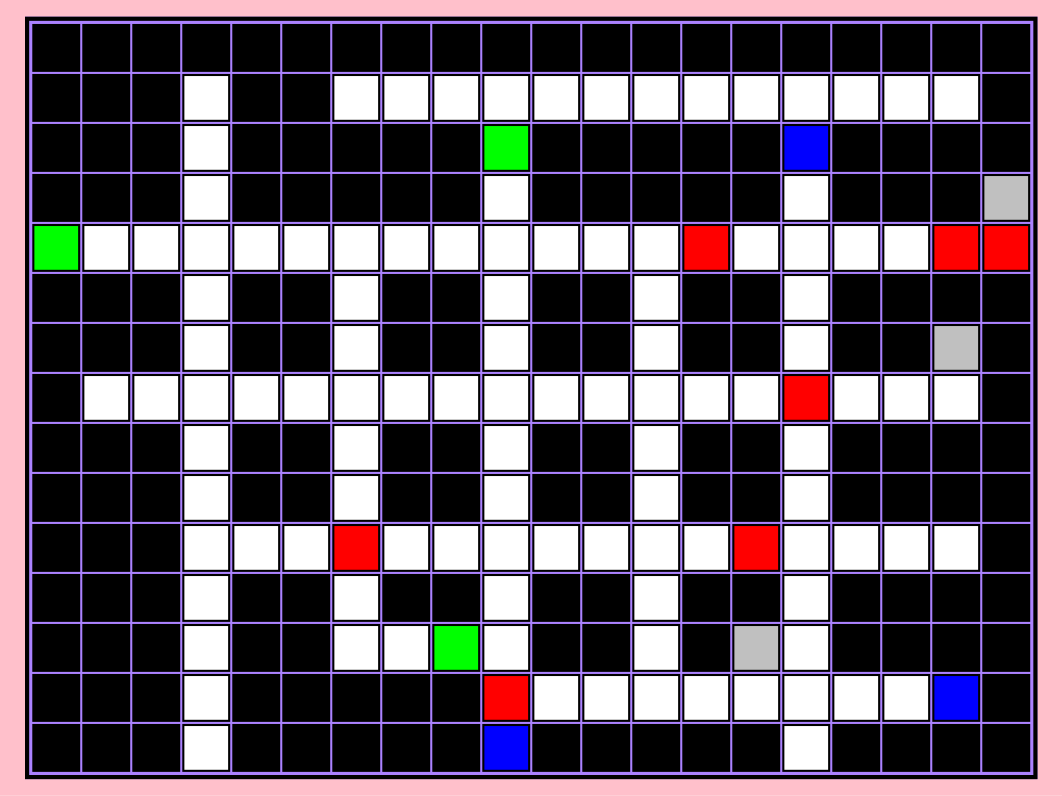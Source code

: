digraph G { bgcolor="pink"
fontname="Helvetica,Arial,sans-serif" 
node [fontname="Helvetica,Arial,sans-serif"] 
edge [fontname="Helvetica,Arial,sans-serif"] 
a0 [shape = "none", label=< 
<TABLE border="2" cellspacing="2" cellpadding="10" bgcolor="mediumpurple1"> 
<TR> 
<TD border="1"  bgcolor="black"  gradientangle="270"></TD>
<TD border="1"  bgcolor="black"  gradientangle="270"></TD>
<TD border="1"  bgcolor="black"  gradientangle="270"></TD>
<TD border="1"  bgcolor="black"  gradientangle="270"></TD>
<TD border="1"  bgcolor="black"  gradientangle="270"></TD>
<TD border="1"  bgcolor="black"  gradientangle="270"></TD>
<TD border="1"  bgcolor="black"  gradientangle="270"></TD>
<TD border="1"  bgcolor="black"  gradientangle="270"></TD>
<TD border="1"  bgcolor="black"  gradientangle="270"></TD>
<TD border="1"  bgcolor="black"  gradientangle="270"></TD>
<TD border="1"  bgcolor="black"  gradientangle="270"></TD>
<TD border="1"  bgcolor="black"  gradientangle="270"></TD>
<TD border="1"  bgcolor="black"  gradientangle="270"></TD>
<TD border="1"  bgcolor="black"  gradientangle="270"></TD>
<TD border="1"  bgcolor="black"  gradientangle="270"></TD>
<TD border="1"  bgcolor="black"  gradientangle="270"></TD>
<TD border="1"  bgcolor="black"  gradientangle="270"></TD>
<TD border="1"  bgcolor="black"  gradientangle="270"></TD>
<TD border="1"  bgcolor="black"  gradientangle="270"></TD>
<TD border="1"  bgcolor="black"  gradientangle="270"></TD>
</TR>
<TR> 
<TD border="1"  bgcolor="black"  gradientangle="270"></TD>
<TD border="1"  bgcolor="black"  gradientangle="270"></TD>
<TD border="1"  bgcolor="black"  gradientangle="270"></TD>
<TD border="1"  bgcolor="white"  gradientangle="270"></TD>
<TD border="1"  bgcolor="black"  gradientangle="270"></TD>
<TD border="1"  bgcolor="black"  gradientangle="270"></TD>
<TD border="1"  bgcolor="white"  gradientangle="270"></TD>
<TD border="1"  bgcolor="white"  gradientangle="270"></TD>
<TD border="1"  bgcolor="white"  gradientangle="270"></TD>
<TD border="1"  bgcolor="white"  gradientangle="270"></TD>
<TD border="1"  bgcolor="white"  gradientangle="270"></TD>
<TD border="1"  bgcolor="white"  gradientangle="270"></TD>
<TD border="1"  bgcolor="white"  gradientangle="270"></TD>
<TD border="1"  bgcolor="white"  gradientangle="270"></TD>
<TD border="1"  bgcolor="white"  gradientangle="270"></TD>
<TD border="1"  bgcolor="white"  gradientangle="270"></TD>
<TD border="1"  bgcolor="white"  gradientangle="270"></TD>
<TD border="1"  bgcolor="white"  gradientangle="270"></TD>
<TD border="1"  bgcolor="white"  gradientangle="270"></TD>
<TD border="1"  bgcolor="black"  gradientangle="270"></TD>
</TR>
<TR> 
<TD border="1"  bgcolor="black"  gradientangle="270"></TD>
<TD border="1"  bgcolor="black"  gradientangle="270"></TD>
<TD border="1"  bgcolor="black"  gradientangle="270"></TD>
<TD border="1"  bgcolor="white"  gradientangle="270"></TD>
<TD border="1"  bgcolor="black"  gradientangle="270"></TD>
<TD border="1"  bgcolor="black"  gradientangle="270"></TD>
<TD border="1"  bgcolor="black"  gradientangle="270"></TD>
<TD border="1"  bgcolor="black"  gradientangle="270"></TD>
<TD border="1"  bgcolor="black"  gradientangle="270"></TD>
<TD border="1"  bgcolor="green"  gradientangle="270"></TD>
<TD border="1"  bgcolor="black"  gradientangle="270"></TD>
<TD border="1"  bgcolor="black"  gradientangle="270"></TD>
<TD border="1"  bgcolor="black"  gradientangle="270"></TD>
<TD border="1"  bgcolor="black"  gradientangle="270"></TD>
<TD border="1"  bgcolor="black"  gradientangle="270"></TD>
<TD border="1"  bgcolor="blue"  gradientangle="270"></TD>
<TD border="1"  bgcolor="black"  gradientangle="270"></TD>
<TD border="1"  bgcolor="black"  gradientangle="270"></TD>
<TD border="1"  bgcolor="black"  gradientangle="270"></TD>
<TD border="1"  bgcolor="black"  gradientangle="270"></TD>
</TR>
<TR> 
<TD border="1"  bgcolor="black"  gradientangle="270"></TD>
<TD border="1"  bgcolor="black"  gradientangle="270"></TD>
<TD border="1"  bgcolor="black"  gradientangle="270"></TD>
<TD border="1"  bgcolor="white"  gradientangle="270"></TD>
<TD border="1"  bgcolor="black"  gradientangle="270"></TD>
<TD border="1"  bgcolor="black"  gradientangle="270"></TD>
<TD border="1"  bgcolor="black"  gradientangle="270"></TD>
<TD border="1"  bgcolor="black"  gradientangle="270"></TD>
<TD border="1"  bgcolor="black"  gradientangle="270"></TD>
<TD border="1"  bgcolor="white"  gradientangle="270"></TD>
<TD border="1"  bgcolor="black"  gradientangle="270"></TD>
<TD border="1"  bgcolor="black"  gradientangle="270"></TD>
<TD border="1"  bgcolor="black"  gradientangle="270"></TD>
<TD border="1"  bgcolor="black"  gradientangle="270"></TD>
<TD border="1"  bgcolor="black"  gradientangle="270"></TD>
<TD border="1"  bgcolor="white"  gradientangle="270"></TD>
<TD border="1"  bgcolor="black"  gradientangle="270"></TD>
<TD border="1"  bgcolor="black"  gradientangle="270"></TD>
<TD border="1"  bgcolor="black"  gradientangle="270"></TD>
<TD border="1"  bgcolor="gray"  gradientangle="270"></TD>
</TR>
<TR> 
<TD border="1"  bgcolor="green"  gradientangle="270"></TD>
<TD border="1"  bgcolor="white"  gradientangle="270"></TD>
<TD border="1"  bgcolor="white"  gradientangle="270"></TD>
<TD border="1"  bgcolor="white"  gradientangle="270"></TD>
<TD border="1"  bgcolor="white"  gradientangle="270"></TD>
<TD border="1"  bgcolor="white"  gradientangle="270"></TD>
<TD border="1"  bgcolor="white"  gradientangle="270"></TD>
<TD border="1"  bgcolor="white"  gradientangle="270"></TD>
<TD border="1"  bgcolor="white"  gradientangle="270"></TD>
<TD border="1"  bgcolor="white"  gradientangle="270"></TD>
<TD border="1"  bgcolor="white"  gradientangle="270"></TD>
<TD border="1"  bgcolor="white"  gradientangle="270"></TD>
<TD border="1"  bgcolor="white"  gradientangle="270"></TD>
<TD border="1"  bgcolor="red"  gradientangle="270"></TD>
<TD border="1"  bgcolor="white"  gradientangle="270"></TD>
<TD border="1"  bgcolor="white"  gradientangle="270"></TD>
<TD border="1"  bgcolor="white"  gradientangle="270"></TD>
<TD border="1"  bgcolor="white"  gradientangle="270"></TD>
<TD border="1"  bgcolor="red"  gradientangle="270"></TD>
<TD border="1"  bgcolor="red"  gradientangle="270"></TD>
</TR>
<TR> 
<TD border="1"  bgcolor="black"  gradientangle="270"></TD>
<TD border="1"  bgcolor="black"  gradientangle="270"></TD>
<TD border="1"  bgcolor="black"  gradientangle="270"></TD>
<TD border="1"  bgcolor="white"  gradientangle="270"></TD>
<TD border="1"  bgcolor="black"  gradientangle="270"></TD>
<TD border="1"  bgcolor="black"  gradientangle="270"></TD>
<TD border="1"  bgcolor="white"  gradientangle="270"></TD>
<TD border="1"  bgcolor="black"  gradientangle="270"></TD>
<TD border="1"  bgcolor="black"  gradientangle="270"></TD>
<TD border="1"  bgcolor="white"  gradientangle="270"></TD>
<TD border="1"  bgcolor="black"  gradientangle="270"></TD>
<TD border="1"  bgcolor="black"  gradientangle="270"></TD>
<TD border="1"  bgcolor="white"  gradientangle="270"></TD>
<TD border="1"  bgcolor="black"  gradientangle="270"></TD>
<TD border="1"  bgcolor="black"  gradientangle="270"></TD>
<TD border="1"  bgcolor="white"  gradientangle="270"></TD>
<TD border="1"  bgcolor="black"  gradientangle="270"></TD>
<TD border="1"  bgcolor="black"  gradientangle="270"></TD>
<TD border="1"  bgcolor="black"  gradientangle="270"></TD>
<TD border="1"  bgcolor="black"  gradientangle="270"></TD>
</TR>
<TR> 
<TD border="1"  bgcolor="black"  gradientangle="270"></TD>
<TD border="1"  bgcolor="black"  gradientangle="270"></TD>
<TD border="1"  bgcolor="black"  gradientangle="270"></TD>
<TD border="1"  bgcolor="white"  gradientangle="270"></TD>
<TD border="1"  bgcolor="black"  gradientangle="270"></TD>
<TD border="1"  bgcolor="black"  gradientangle="270"></TD>
<TD border="1"  bgcolor="white"  gradientangle="270"></TD>
<TD border="1"  bgcolor="black"  gradientangle="270"></TD>
<TD border="1"  bgcolor="black"  gradientangle="270"></TD>
<TD border="1"  bgcolor="white"  gradientangle="270"></TD>
<TD border="1"  bgcolor="black"  gradientangle="270"></TD>
<TD border="1"  bgcolor="black"  gradientangle="270"></TD>
<TD border="1"  bgcolor="white"  gradientangle="270"></TD>
<TD border="1"  bgcolor="black"  gradientangle="270"></TD>
<TD border="1"  bgcolor="black"  gradientangle="270"></TD>
<TD border="1"  bgcolor="white"  gradientangle="270"></TD>
<TD border="1"  bgcolor="black"  gradientangle="270"></TD>
<TD border="1"  bgcolor="black"  gradientangle="270"></TD>
<TD border="1"  bgcolor="gray"  gradientangle="270"></TD>
<TD border="1"  bgcolor="black"  gradientangle="270"></TD>
</TR>
<TR> 
<TD border="1"  bgcolor="black"  gradientangle="270"></TD>
<TD border="1"  bgcolor="white"  gradientangle="270"></TD>
<TD border="1"  bgcolor="white"  gradientangle="270"></TD>
<TD border="1"  bgcolor="white"  gradientangle="270"></TD>
<TD border="1"  bgcolor="white"  gradientangle="270"></TD>
<TD border="1"  bgcolor="white"  gradientangle="270"></TD>
<TD border="1"  bgcolor="white"  gradientangle="270"></TD>
<TD border="1"  bgcolor="white"  gradientangle="270"></TD>
<TD border="1"  bgcolor="white"  gradientangle="270"></TD>
<TD border="1"  bgcolor="white"  gradientangle="270"></TD>
<TD border="1"  bgcolor="white"  gradientangle="270"></TD>
<TD border="1"  bgcolor="white"  gradientangle="270"></TD>
<TD border="1"  bgcolor="white"  gradientangle="270"></TD>
<TD border="1"  bgcolor="white"  gradientangle="270"></TD>
<TD border="1"  bgcolor="white"  gradientangle="270"></TD>
<TD border="1"  bgcolor="red"  gradientangle="270"></TD>
<TD border="1"  bgcolor="white"  gradientangle="270"></TD>
<TD border="1"  bgcolor="white"  gradientangle="270"></TD>
<TD border="1"  bgcolor="white"  gradientangle="270"></TD>
<TD border="1"  bgcolor="black"  gradientangle="270"></TD>
</TR>
<TR> 
<TD border="1"  bgcolor="black"  gradientangle="270"></TD>
<TD border="1"  bgcolor="black"  gradientangle="270"></TD>
<TD border="1"  bgcolor="black"  gradientangle="270"></TD>
<TD border="1"  bgcolor="white"  gradientangle="270"></TD>
<TD border="1"  bgcolor="black"  gradientangle="270"></TD>
<TD border="1"  bgcolor="black"  gradientangle="270"></TD>
<TD border="1"  bgcolor="white"  gradientangle="270"></TD>
<TD border="1"  bgcolor="black"  gradientangle="270"></TD>
<TD border="1"  bgcolor="black"  gradientangle="270"></TD>
<TD border="1"  bgcolor="white"  gradientangle="270"></TD>
<TD border="1"  bgcolor="black"  gradientangle="270"></TD>
<TD border="1"  bgcolor="black"  gradientangle="270"></TD>
<TD border="1"  bgcolor="white"  gradientangle="270"></TD>
<TD border="1"  bgcolor="black"  gradientangle="270"></TD>
<TD border="1"  bgcolor="black"  gradientangle="270"></TD>
<TD border="1"  bgcolor="white"  gradientangle="270"></TD>
<TD border="1"  bgcolor="black"  gradientangle="270"></TD>
<TD border="1"  bgcolor="black"  gradientangle="270"></TD>
<TD border="1"  bgcolor="black"  gradientangle="270"></TD>
<TD border="1"  bgcolor="black"  gradientangle="270"></TD>
</TR>
<TR> 
<TD border="1"  bgcolor="black"  gradientangle="270"></TD>
<TD border="1"  bgcolor="black"  gradientangle="270"></TD>
<TD border="1"  bgcolor="black"  gradientangle="270"></TD>
<TD border="1"  bgcolor="white"  gradientangle="270"></TD>
<TD border="1"  bgcolor="black"  gradientangle="270"></TD>
<TD border="1"  bgcolor="black"  gradientangle="270"></TD>
<TD border="1"  bgcolor="white"  gradientangle="270"></TD>
<TD border="1"  bgcolor="black"  gradientangle="270"></TD>
<TD border="1"  bgcolor="black"  gradientangle="270"></TD>
<TD border="1"  bgcolor="white"  gradientangle="270"></TD>
<TD border="1"  bgcolor="black"  gradientangle="270"></TD>
<TD border="1"  bgcolor="black"  gradientangle="270"></TD>
<TD border="1"  bgcolor="white"  gradientangle="270"></TD>
<TD border="1"  bgcolor="black"  gradientangle="270"></TD>
<TD border="1"  bgcolor="black"  gradientangle="270"></TD>
<TD border="1"  bgcolor="white"  gradientangle="270"></TD>
<TD border="1"  bgcolor="black"  gradientangle="270"></TD>
<TD border="1"  bgcolor="black"  gradientangle="270"></TD>
<TD border="1"  bgcolor="black"  gradientangle="270"></TD>
<TD border="1"  bgcolor="black"  gradientangle="270"></TD>
</TR>
<TR> 
<TD border="1"  bgcolor="black"  gradientangle="270"></TD>
<TD border="1"  bgcolor="black"  gradientangle="270"></TD>
<TD border="1"  bgcolor="black"  gradientangle="270"></TD>
<TD border="1"  bgcolor="white"  gradientangle="270"></TD>
<TD border="1"  bgcolor="white"  gradientangle="270"></TD>
<TD border="1"  bgcolor="white"  gradientangle="270"></TD>
<TD border="1"  bgcolor="red"  gradientangle="270"></TD>
<TD border="1"  bgcolor="white"  gradientangle="270"></TD>
<TD border="1"  bgcolor="white"  gradientangle="270"></TD>
<TD border="1"  bgcolor="white"  gradientangle="270"></TD>
<TD border="1"  bgcolor="white"  gradientangle="270"></TD>
<TD border="1"  bgcolor="white"  gradientangle="270"></TD>
<TD border="1"  bgcolor="white"  gradientangle="270"></TD>
<TD border="1"  bgcolor="white"  gradientangle="270"></TD>
<TD border="1"  bgcolor="red"  gradientangle="270"></TD>
<TD border="1"  bgcolor="white"  gradientangle="270"></TD>
<TD border="1"  bgcolor="white"  gradientangle="270"></TD>
<TD border="1"  bgcolor="white"  gradientangle="270"></TD>
<TD border="1"  bgcolor="white"  gradientangle="270"></TD>
<TD border="1"  bgcolor="black"  gradientangle="270"></TD>
</TR>
<TR> 
<TD border="1"  bgcolor="black"  gradientangle="270"></TD>
<TD border="1"  bgcolor="black"  gradientangle="270"></TD>
<TD border="1"  bgcolor="black"  gradientangle="270"></TD>
<TD border="1"  bgcolor="white"  gradientangle="270"></TD>
<TD border="1"  bgcolor="black"  gradientangle="270"></TD>
<TD border="1"  bgcolor="black"  gradientangle="270"></TD>
<TD border="1"  bgcolor="white"  gradientangle="270"></TD>
<TD border="1"  bgcolor="black"  gradientangle="270"></TD>
<TD border="1"  bgcolor="black"  gradientangle="270"></TD>
<TD border="1"  bgcolor="white"  gradientangle="270"></TD>
<TD border="1"  bgcolor="black"  gradientangle="270"></TD>
<TD border="1"  bgcolor="black"  gradientangle="270"></TD>
<TD border="1"  bgcolor="white"  gradientangle="270"></TD>
<TD border="1"  bgcolor="black"  gradientangle="270"></TD>
<TD border="1"  bgcolor="black"  gradientangle="270"></TD>
<TD border="1"  bgcolor="white"  gradientangle="270"></TD>
<TD border="1"  bgcolor="black"  gradientangle="270"></TD>
<TD border="1"  bgcolor="black"  gradientangle="270"></TD>
<TD border="1"  bgcolor="black"  gradientangle="270"></TD>
<TD border="1"  bgcolor="black"  gradientangle="270"></TD>
</TR>
<TR> 
<TD border="1"  bgcolor="black"  gradientangle="270"></TD>
<TD border="1"  bgcolor="black"  gradientangle="270"></TD>
<TD border="1"  bgcolor="black"  gradientangle="270"></TD>
<TD border="1"  bgcolor="white"  gradientangle="270"></TD>
<TD border="1"  bgcolor="black"  gradientangle="270"></TD>
<TD border="1"  bgcolor="black"  gradientangle="270"></TD>
<TD border="1"  bgcolor="white"  gradientangle="270"></TD>
<TD border="1"  bgcolor="white"  gradientangle="270"></TD>
<TD border="1"  bgcolor="green"  gradientangle="270"></TD>
<TD border="1"  bgcolor="white"  gradientangle="270"></TD>
<TD border="1"  bgcolor="black"  gradientangle="270"></TD>
<TD border="1"  bgcolor="black"  gradientangle="270"></TD>
<TD border="1"  bgcolor="white"  gradientangle="270"></TD>
<TD border="1"  bgcolor="black"  gradientangle="270"></TD>
<TD border="1"  bgcolor="gray"  gradientangle="270"></TD>
<TD border="1"  bgcolor="white"  gradientangle="270"></TD>
<TD border="1"  bgcolor="black"  gradientangle="270"></TD>
<TD border="1"  bgcolor="black"  gradientangle="270"></TD>
<TD border="1"  bgcolor="black"  gradientangle="270"></TD>
<TD border="1"  bgcolor="black"  gradientangle="270"></TD>
</TR>
<TR> 
<TD border="1"  bgcolor="black"  gradientangle="270"></TD>
<TD border="1"  bgcolor="black"  gradientangle="270"></TD>
<TD border="1"  bgcolor="black"  gradientangle="270"></TD>
<TD border="1"  bgcolor="white"  gradientangle="270"></TD>
<TD border="1"  bgcolor="black"  gradientangle="270"></TD>
<TD border="1"  bgcolor="black"  gradientangle="270"></TD>
<TD border="1"  bgcolor="black"  gradientangle="270"></TD>
<TD border="1"  bgcolor="black"  gradientangle="270"></TD>
<TD border="1"  bgcolor="black"  gradientangle="270"></TD>
<TD border="1"  bgcolor="red"  gradientangle="270"></TD>
<TD border="1"  bgcolor="white"  gradientangle="270"></TD>
<TD border="1"  bgcolor="white"  gradientangle="270"></TD>
<TD border="1"  bgcolor="white"  gradientangle="270"></TD>
<TD border="1"  bgcolor="white"  gradientangle="270"></TD>
<TD border="1"  bgcolor="white"  gradientangle="270"></TD>
<TD border="1"  bgcolor="white"  gradientangle="270"></TD>
<TD border="1"  bgcolor="white"  gradientangle="270"></TD>
<TD border="1"  bgcolor="white"  gradientangle="270"></TD>
<TD border="1"  bgcolor="blue"  gradientangle="270"></TD>
<TD border="1"  bgcolor="black"  gradientangle="270"></TD>
</TR>
<TR> 
<TD border="1"  bgcolor="black"  gradientangle="270"></TD>
<TD border="1"  bgcolor="black"  gradientangle="270"></TD>
<TD border="1"  bgcolor="black"  gradientangle="270"></TD>
<TD border="1"  bgcolor="white"  gradientangle="270"></TD>
<TD border="1"  bgcolor="black"  gradientangle="270"></TD>
<TD border="1"  bgcolor="black"  gradientangle="270"></TD>
<TD border="1"  bgcolor="black"  gradientangle="270"></TD>
<TD border="1"  bgcolor="black"  gradientangle="270"></TD>
<TD border="1"  bgcolor="black"  gradientangle="270"></TD>
<TD border="1"  bgcolor="blue"  gradientangle="270"></TD>
<TD border="1"  bgcolor="black"  gradientangle="270"></TD>
<TD border="1"  bgcolor="black"  gradientangle="270"></TD>
<TD border="1"  bgcolor="black"  gradientangle="270"></TD>
<TD border="1"  bgcolor="black"  gradientangle="270"></TD>
<TD border="1"  bgcolor="black"  gradientangle="270"></TD>
<TD border="1"  bgcolor="white"  gradientangle="270"></TD>
<TD border="1"  bgcolor="black"  gradientangle="270"></TD>
<TD border="1"  bgcolor="black"  gradientangle="270"></TD>
<TD border="1"  bgcolor="black"  gradientangle="270"></TD>
<TD border="1"  bgcolor="black"  gradientangle="270"></TD>
</TR>
</TABLE>>];
}

